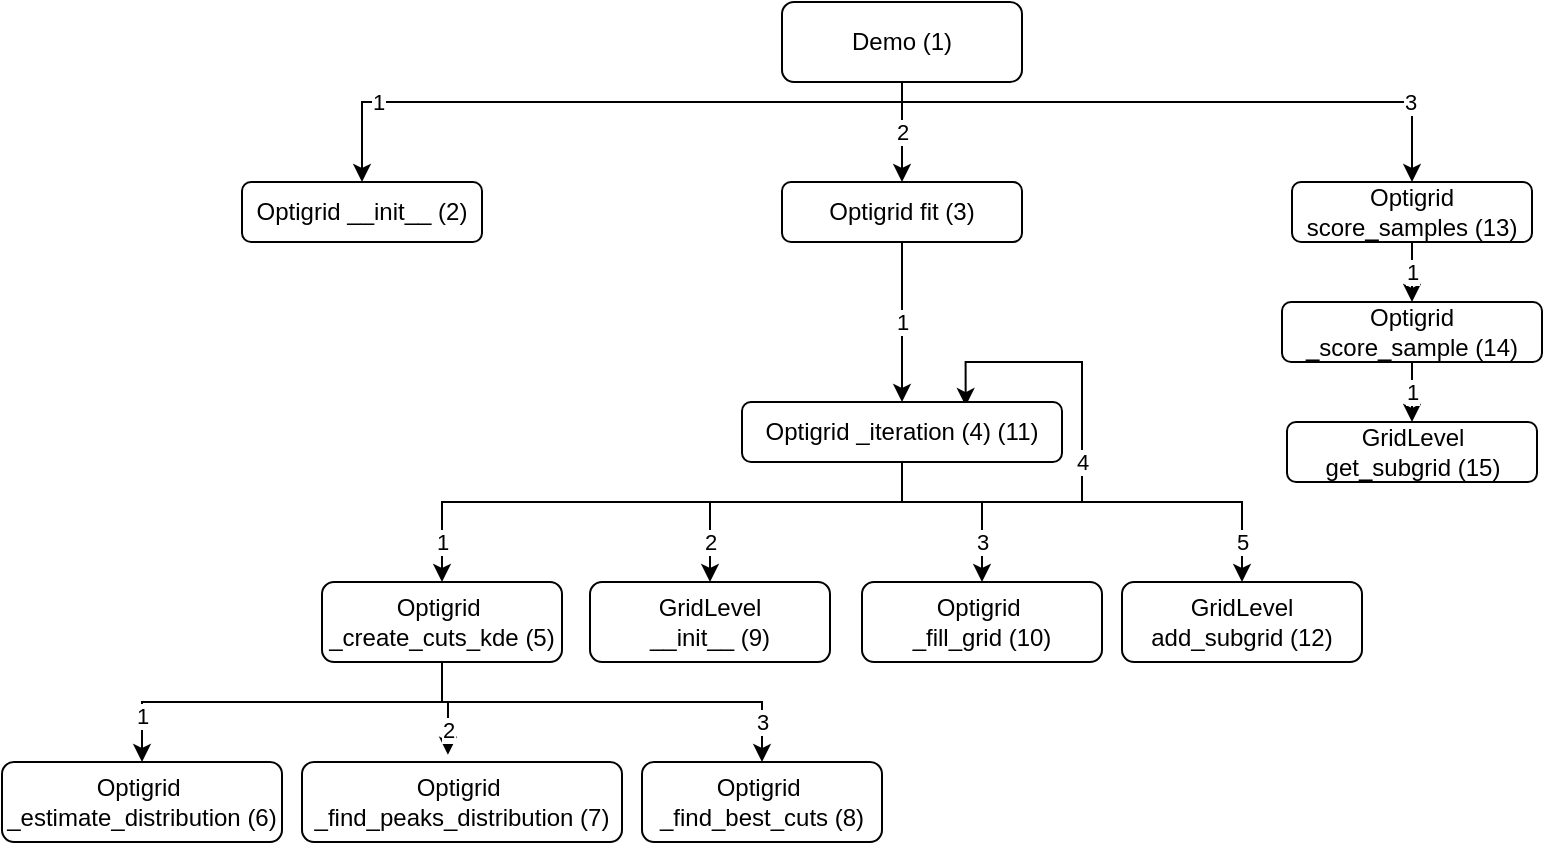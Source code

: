 <mxfile version="23.1.1" type="device">
  <diagram id="C5RBs43oDa-KdzZeNtuy" name="Page-1">
    <mxGraphModel dx="1782" dy="475" grid="1" gridSize="10" guides="1" tooltips="1" connect="1" arrows="1" fold="1" page="1" pageScale="1" pageWidth="827" pageHeight="1169" math="0" shadow="0">
      <root>
        <mxCell id="WIyWlLk6GJQsqaUBKTNV-0" />
        <mxCell id="WIyWlLk6GJQsqaUBKTNV-1" parent="WIyWlLk6GJQsqaUBKTNV-0" />
        <mxCell id="wuruRFUX5Ml6MXWkSQkt-8" value="2" style="edgeStyle=orthogonalEdgeStyle;rounded=0;orthogonalLoop=1;jettySize=auto;html=1;entryX=0.5;entryY=0;entryDx=0;entryDy=0;" parent="WIyWlLk6GJQsqaUBKTNV-1" source="WIyWlLk6GJQsqaUBKTNV-3" target="wuruRFUX5Ml6MXWkSQkt-2" edge="1">
          <mxGeometry relative="1" as="geometry" />
        </mxCell>
        <mxCell id="wuruRFUX5Ml6MXWkSQkt-25" value="1" style="edgeStyle=orthogonalEdgeStyle;rounded=0;orthogonalLoop=1;jettySize=auto;html=1;entryX=0.5;entryY=0;entryDx=0;entryDy=0;" parent="WIyWlLk6GJQsqaUBKTNV-1" source="WIyWlLk6GJQsqaUBKTNV-3" target="wuruRFUX5Ml6MXWkSQkt-0" edge="1">
          <mxGeometry x="0.7" relative="1" as="geometry">
            <Array as="points">
              <mxPoint x="340" y="130" />
              <mxPoint x="70" y="130" />
            </Array>
            <mxPoint as="offset" />
          </mxGeometry>
        </mxCell>
        <mxCell id="wuruRFUX5Ml6MXWkSQkt-27" value="3" style="edgeStyle=orthogonalEdgeStyle;rounded=0;orthogonalLoop=1;jettySize=auto;html=1;entryX=0.5;entryY=0;entryDx=0;entryDy=0;" parent="WIyWlLk6GJQsqaUBKTNV-1" source="WIyWlLk6GJQsqaUBKTNV-3" target="wuruRFUX5Ml6MXWkSQkt-26" edge="1">
          <mxGeometry x="0.727" relative="1" as="geometry">
            <Array as="points">
              <mxPoint x="340" y="130" />
              <mxPoint x="595" y="130" />
            </Array>
            <mxPoint as="offset" />
          </mxGeometry>
        </mxCell>
        <mxCell id="WIyWlLk6GJQsqaUBKTNV-3" value="Demo (1)" style="rounded=1;whiteSpace=wrap;html=1;fontSize=12;glass=0;strokeWidth=1;shadow=0;" parent="WIyWlLk6GJQsqaUBKTNV-1" vertex="1">
          <mxGeometry x="280" y="80" width="120" height="40" as="geometry" />
        </mxCell>
        <mxCell id="WIyWlLk6GJQsqaUBKTNV-4" value="Yes" style="rounded=0;html=1;jettySize=auto;orthogonalLoop=1;fontSize=11;endArrow=block;endFill=0;endSize=8;strokeWidth=1;shadow=0;labelBackgroundColor=none;edgeStyle=orthogonalEdgeStyle;" parent="WIyWlLk6GJQsqaUBKTNV-1" edge="1">
          <mxGeometry y="20" relative="1" as="geometry">
            <mxPoint as="offset" />
            <mxPoint x="220" y="270" as="sourcePoint" />
          </mxGeometry>
        </mxCell>
        <mxCell id="WIyWlLk6GJQsqaUBKTNV-5" value="No" style="edgeStyle=orthogonalEdgeStyle;rounded=0;html=1;jettySize=auto;orthogonalLoop=1;fontSize=11;endArrow=block;endFill=0;endSize=8;strokeWidth=1;shadow=0;labelBackgroundColor=none;" parent="WIyWlLk6GJQsqaUBKTNV-1" edge="1">
          <mxGeometry y="10" relative="1" as="geometry">
            <mxPoint as="offset" />
            <mxPoint x="270" y="230" as="sourcePoint" />
          </mxGeometry>
        </mxCell>
        <mxCell id="WIyWlLk6GJQsqaUBKTNV-8" value="No" style="rounded=0;html=1;jettySize=auto;orthogonalLoop=1;fontSize=11;endArrow=block;endFill=0;endSize=8;strokeWidth=1;shadow=0;labelBackgroundColor=none;edgeStyle=orthogonalEdgeStyle;" parent="WIyWlLk6GJQsqaUBKTNV-1" edge="1">
          <mxGeometry x="0.333" y="20" relative="1" as="geometry">
            <mxPoint as="offset" />
            <mxPoint x="220" y="370" as="sourcePoint" />
          </mxGeometry>
        </mxCell>
        <mxCell id="WIyWlLk6GJQsqaUBKTNV-9" value="Yes" style="edgeStyle=orthogonalEdgeStyle;rounded=0;html=1;jettySize=auto;orthogonalLoop=1;fontSize=11;endArrow=block;endFill=0;endSize=8;strokeWidth=1;shadow=0;labelBackgroundColor=none;" parent="WIyWlLk6GJQsqaUBKTNV-1" edge="1">
          <mxGeometry y="10" relative="1" as="geometry">
            <mxPoint as="offset" />
            <mxPoint x="270" y="330" as="sourcePoint" />
          </mxGeometry>
        </mxCell>
        <mxCell id="wuruRFUX5Ml6MXWkSQkt-0" value="Optigrid __init__ (2)" style="rounded=1;whiteSpace=wrap;html=1;" parent="WIyWlLk6GJQsqaUBKTNV-1" vertex="1">
          <mxGeometry x="10" y="170" width="120" height="30" as="geometry" />
        </mxCell>
        <mxCell id="wuruRFUX5Ml6MXWkSQkt-5" value="1" style="edgeStyle=orthogonalEdgeStyle;rounded=0;orthogonalLoop=1;jettySize=auto;html=1;entryX=0.5;entryY=0;entryDx=0;entryDy=0;" parent="WIyWlLk6GJQsqaUBKTNV-1" source="wuruRFUX5Ml6MXWkSQkt-2" target="wuruRFUX5Ml6MXWkSQkt-4" edge="1">
          <mxGeometry relative="1" as="geometry" />
        </mxCell>
        <mxCell id="wuruRFUX5Ml6MXWkSQkt-2" value="Optigrid fit (3)" style="rounded=1;whiteSpace=wrap;html=1;" parent="WIyWlLk6GJQsqaUBKTNV-1" vertex="1">
          <mxGeometry x="280" y="170" width="120" height="30" as="geometry" />
        </mxCell>
        <mxCell id="wuruRFUX5Ml6MXWkSQkt-7" value="1" style="edgeStyle=orthogonalEdgeStyle;rounded=0;orthogonalLoop=1;jettySize=auto;html=1;" parent="WIyWlLk6GJQsqaUBKTNV-1" source="wuruRFUX5Ml6MXWkSQkt-4" target="wuruRFUX5Ml6MXWkSQkt-6" edge="1">
          <mxGeometry x="0.862" relative="1" as="geometry">
            <Array as="points">
              <mxPoint x="340" y="330" />
              <mxPoint x="110" y="330" />
            </Array>
            <mxPoint as="offset" />
          </mxGeometry>
        </mxCell>
        <mxCell id="wuruRFUX5Ml6MXWkSQkt-15" value="2" style="edgeStyle=orthogonalEdgeStyle;rounded=0;orthogonalLoop=1;jettySize=auto;html=1;" parent="WIyWlLk6GJQsqaUBKTNV-1" source="wuruRFUX5Ml6MXWkSQkt-4" target="wuruRFUX5Ml6MXWkSQkt-13" edge="1">
          <mxGeometry x="0.744" relative="1" as="geometry">
            <Array as="points">
              <mxPoint x="340" y="330" />
              <mxPoint x="244" y="330" />
            </Array>
            <mxPoint as="offset" />
          </mxGeometry>
        </mxCell>
        <mxCell id="wuruRFUX5Ml6MXWkSQkt-20" value="4" style="edgeStyle=orthogonalEdgeStyle;rounded=0;orthogonalLoop=1;jettySize=auto;html=1;entryX=0.699;entryY=0.067;entryDx=0;entryDy=0;entryPerimeter=0;" parent="WIyWlLk6GJQsqaUBKTNV-1" target="wuruRFUX5Ml6MXWkSQkt-4" edge="1">
          <mxGeometry x="-0.083" relative="1" as="geometry">
            <mxPoint x="480" y="240" as="targetPoint" />
            <mxPoint x="340" y="330" as="sourcePoint" />
            <Array as="points">
              <mxPoint x="430" y="330" />
              <mxPoint x="430" y="260" />
              <mxPoint x="372" y="260" />
            </Array>
            <mxPoint as="offset" />
          </mxGeometry>
        </mxCell>
        <mxCell id="wuruRFUX5Ml6MXWkSQkt-21" value="3" style="edgeStyle=orthogonalEdgeStyle;rounded=0;orthogonalLoop=1;jettySize=auto;html=1;entryX=0.5;entryY=0;entryDx=0;entryDy=0;" parent="WIyWlLk6GJQsqaUBKTNV-1" source="wuruRFUX5Ml6MXWkSQkt-4" target="wuruRFUX5Ml6MXWkSQkt-16" edge="1">
          <mxGeometry x="0.6" relative="1" as="geometry">
            <Array as="points">
              <mxPoint x="340" y="330" />
              <mxPoint x="380" y="330" />
            </Array>
            <mxPoint as="offset" />
          </mxGeometry>
        </mxCell>
        <mxCell id="wuruRFUX5Ml6MXWkSQkt-22" value="5" style="edgeStyle=orthogonalEdgeStyle;rounded=0;orthogonalLoop=1;jettySize=auto;html=1;entryX=0.5;entryY=0;entryDx=0;entryDy=0;" parent="WIyWlLk6GJQsqaUBKTNV-1" source="wuruRFUX5Ml6MXWkSQkt-4" target="wuruRFUX5Ml6MXWkSQkt-17" edge="1">
          <mxGeometry x="0.826" relative="1" as="geometry">
            <Array as="points">
              <mxPoint x="340" y="330" />
              <mxPoint x="510" y="330" />
            </Array>
            <mxPoint as="offset" />
          </mxGeometry>
        </mxCell>
        <mxCell id="wuruRFUX5Ml6MXWkSQkt-4" value="Optigrid _iteration (4) (11)" style="rounded=1;whiteSpace=wrap;html=1;" parent="WIyWlLk6GJQsqaUBKTNV-1" vertex="1">
          <mxGeometry x="260" y="280" width="160" height="30" as="geometry" />
        </mxCell>
        <mxCell id="wuruRFUX5Ml6MXWkSQkt-10" value="1" style="edgeStyle=orthogonalEdgeStyle;rounded=0;orthogonalLoop=1;jettySize=auto;html=1;entryX=0.5;entryY=0;entryDx=0;entryDy=0;" parent="WIyWlLk6GJQsqaUBKTNV-1" source="wuruRFUX5Ml6MXWkSQkt-6" target="wuruRFUX5Ml6MXWkSQkt-9" edge="1">
          <mxGeometry x="0.765" relative="1" as="geometry">
            <Array as="points">
              <mxPoint x="110" y="430" />
              <mxPoint x="-40" y="430" />
            </Array>
            <mxPoint as="offset" />
          </mxGeometry>
        </mxCell>
        <mxCell id="wuruRFUX5Ml6MXWkSQkt-12" value="2" style="edgeStyle=orthogonalEdgeStyle;rounded=0;orthogonalLoop=1;jettySize=auto;html=1;entryX=0.456;entryY=-0.09;entryDx=0;entryDy=0;entryPerimeter=0;" parent="WIyWlLk6GJQsqaUBKTNV-1" source="wuruRFUX5Ml6MXWkSQkt-6" target="wuruRFUX5Ml6MXWkSQkt-11" edge="1">
          <mxGeometry x="0.5" relative="1" as="geometry">
            <Array as="points">
              <mxPoint x="110" y="430" />
              <mxPoint x="113" y="430" />
            </Array>
            <mxPoint as="offset" />
          </mxGeometry>
        </mxCell>
        <mxCell id="wuruRFUX5Ml6MXWkSQkt-24" value="3" style="edgeStyle=orthogonalEdgeStyle;rounded=0;orthogonalLoop=1;jettySize=auto;html=1;" parent="WIyWlLk6GJQsqaUBKTNV-1" source="wuruRFUX5Ml6MXWkSQkt-6" target="wuruRFUX5Ml6MXWkSQkt-23" edge="1">
          <mxGeometry x="0.809" relative="1" as="geometry">
            <Array as="points">
              <mxPoint x="110" y="430" />
              <mxPoint x="270" y="430" />
            </Array>
            <mxPoint as="offset" />
          </mxGeometry>
        </mxCell>
        <mxCell id="wuruRFUX5Ml6MXWkSQkt-6" value="Optigrid&amp;nbsp;&lt;br&gt;_create_cuts_kde (5)" style="rounded=1;whiteSpace=wrap;html=1;" parent="WIyWlLk6GJQsqaUBKTNV-1" vertex="1">
          <mxGeometry x="50" y="370" width="120" height="40" as="geometry" />
        </mxCell>
        <mxCell id="wuruRFUX5Ml6MXWkSQkt-9" value="Optigrid&amp;nbsp;&lt;br&gt;_estimate_distribution (6)" style="rounded=1;whiteSpace=wrap;html=1;" parent="WIyWlLk6GJQsqaUBKTNV-1" vertex="1">
          <mxGeometry x="-110" y="460" width="140" height="40" as="geometry" />
        </mxCell>
        <mxCell id="wuruRFUX5Ml6MXWkSQkt-11" value="Optigrid&amp;nbsp;&lt;br&gt;_find_peaks_distribution (7)" style="rounded=1;whiteSpace=wrap;html=1;" parent="WIyWlLk6GJQsqaUBKTNV-1" vertex="1">
          <mxGeometry x="40" y="460" width="160" height="40" as="geometry" />
        </mxCell>
        <mxCell id="wuruRFUX5Ml6MXWkSQkt-13" value="GridLevel&lt;br&gt;__init__ (9)" style="rounded=1;whiteSpace=wrap;html=1;" parent="WIyWlLk6GJQsqaUBKTNV-1" vertex="1">
          <mxGeometry x="184" y="370" width="120" height="40" as="geometry" />
        </mxCell>
        <mxCell id="wuruRFUX5Ml6MXWkSQkt-16" value="Optigrid&amp;nbsp;&lt;br&gt;_fill_grid (10)" style="rounded=1;whiteSpace=wrap;html=1;" parent="WIyWlLk6GJQsqaUBKTNV-1" vertex="1">
          <mxGeometry x="320" y="370" width="120" height="40" as="geometry" />
        </mxCell>
        <mxCell id="wuruRFUX5Ml6MXWkSQkt-17" value="GridLevel&lt;br&gt;add_subgrid (12)" style="rounded=1;whiteSpace=wrap;html=1;" parent="WIyWlLk6GJQsqaUBKTNV-1" vertex="1">
          <mxGeometry x="450" y="370" width="120" height="40" as="geometry" />
        </mxCell>
        <mxCell id="wuruRFUX5Ml6MXWkSQkt-23" value="Optigrid&amp;nbsp;&lt;br&gt;_find_best_cuts (8)" style="rounded=1;whiteSpace=wrap;html=1;" parent="WIyWlLk6GJQsqaUBKTNV-1" vertex="1">
          <mxGeometry x="210" y="460" width="120" height="40" as="geometry" />
        </mxCell>
        <mxCell id="wuruRFUX5Ml6MXWkSQkt-26" value="Optigrid score_samples (13)" style="rounded=1;whiteSpace=wrap;html=1;" parent="WIyWlLk6GJQsqaUBKTNV-1" vertex="1">
          <mxGeometry x="535" y="170" width="120" height="30" as="geometry" />
        </mxCell>
        <mxCell id="rrObxeGunXTBB1tg6KdL-1" value="1" style="edgeStyle=orthogonalEdgeStyle;rounded=0;orthogonalLoop=1;jettySize=auto;html=1;entryX=0.5;entryY=0;entryDx=0;entryDy=0;" edge="1" parent="WIyWlLk6GJQsqaUBKTNV-1" source="wuruRFUX5Ml6MXWkSQkt-28" target="rrObxeGunXTBB1tg6KdL-0">
          <mxGeometry relative="1" as="geometry" />
        </mxCell>
        <mxCell id="wuruRFUX5Ml6MXWkSQkt-28" value="Optigrid &lt;br&gt;_score_sample (14)" style="rounded=1;whiteSpace=wrap;html=1;" parent="WIyWlLk6GJQsqaUBKTNV-1" vertex="1">
          <mxGeometry x="530" y="230" width="130" height="30" as="geometry" />
        </mxCell>
        <mxCell id="wuruRFUX5Ml6MXWkSQkt-29" value="1" style="edgeStyle=orthogonalEdgeStyle;rounded=0;orthogonalLoop=1;jettySize=auto;html=1;entryX=0.5;entryY=0;entryDx=0;entryDy=0;" parent="WIyWlLk6GJQsqaUBKTNV-1" source="wuruRFUX5Ml6MXWkSQkt-26" target="wuruRFUX5Ml6MXWkSQkt-28" edge="1">
          <mxGeometry relative="1" as="geometry" />
        </mxCell>
        <mxCell id="rrObxeGunXTBB1tg6KdL-0" value="GridLevel &lt;br&gt;get_subgrid (15)" style="rounded=1;whiteSpace=wrap;html=1;" vertex="1" parent="WIyWlLk6GJQsqaUBKTNV-1">
          <mxGeometry x="532.5" y="290" width="125" height="30" as="geometry" />
        </mxCell>
      </root>
    </mxGraphModel>
  </diagram>
</mxfile>
